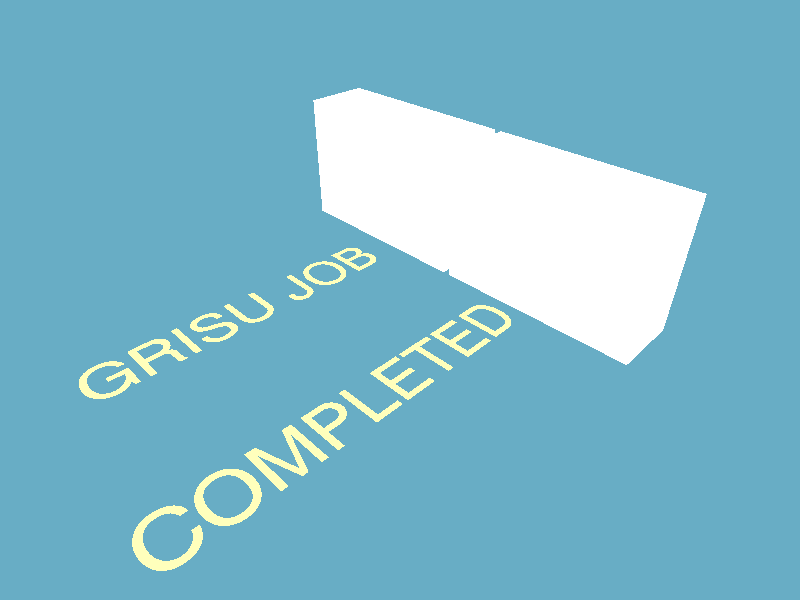 
// Sample POVRay scene

#include "colors.inc"

camera {location <100,100,100> direction z*1 look_at <0,0,0>}

box {<-20,0,1>,<-40,40,60> pigment {White filter .7} double_illuminate}
box {<-20,0,-1>,<-40,40,-60> pigment {White filter .7}}

plane {y,0 pigment {SteelBlue}}

text {ttf "cyrvetic","GRISU JOB" 1, 0 scale 18 rotate <90,-180,0> translate <80,.1,-20> pigment {rgb <1,1,.5>} finish {ambient 1 diffuse 0}}

text {ttf "cyrvetic","COMPLETED" 1, 0 scale 18 rotate <90,-180,0> translate <90,.1,30> pigment {rgb <1,1,.5>} finish {ambient 1 diffuse 0}}

light_source {<-200,30,0> White*2.0}
light_source {<400,500,300> White shadowless}


